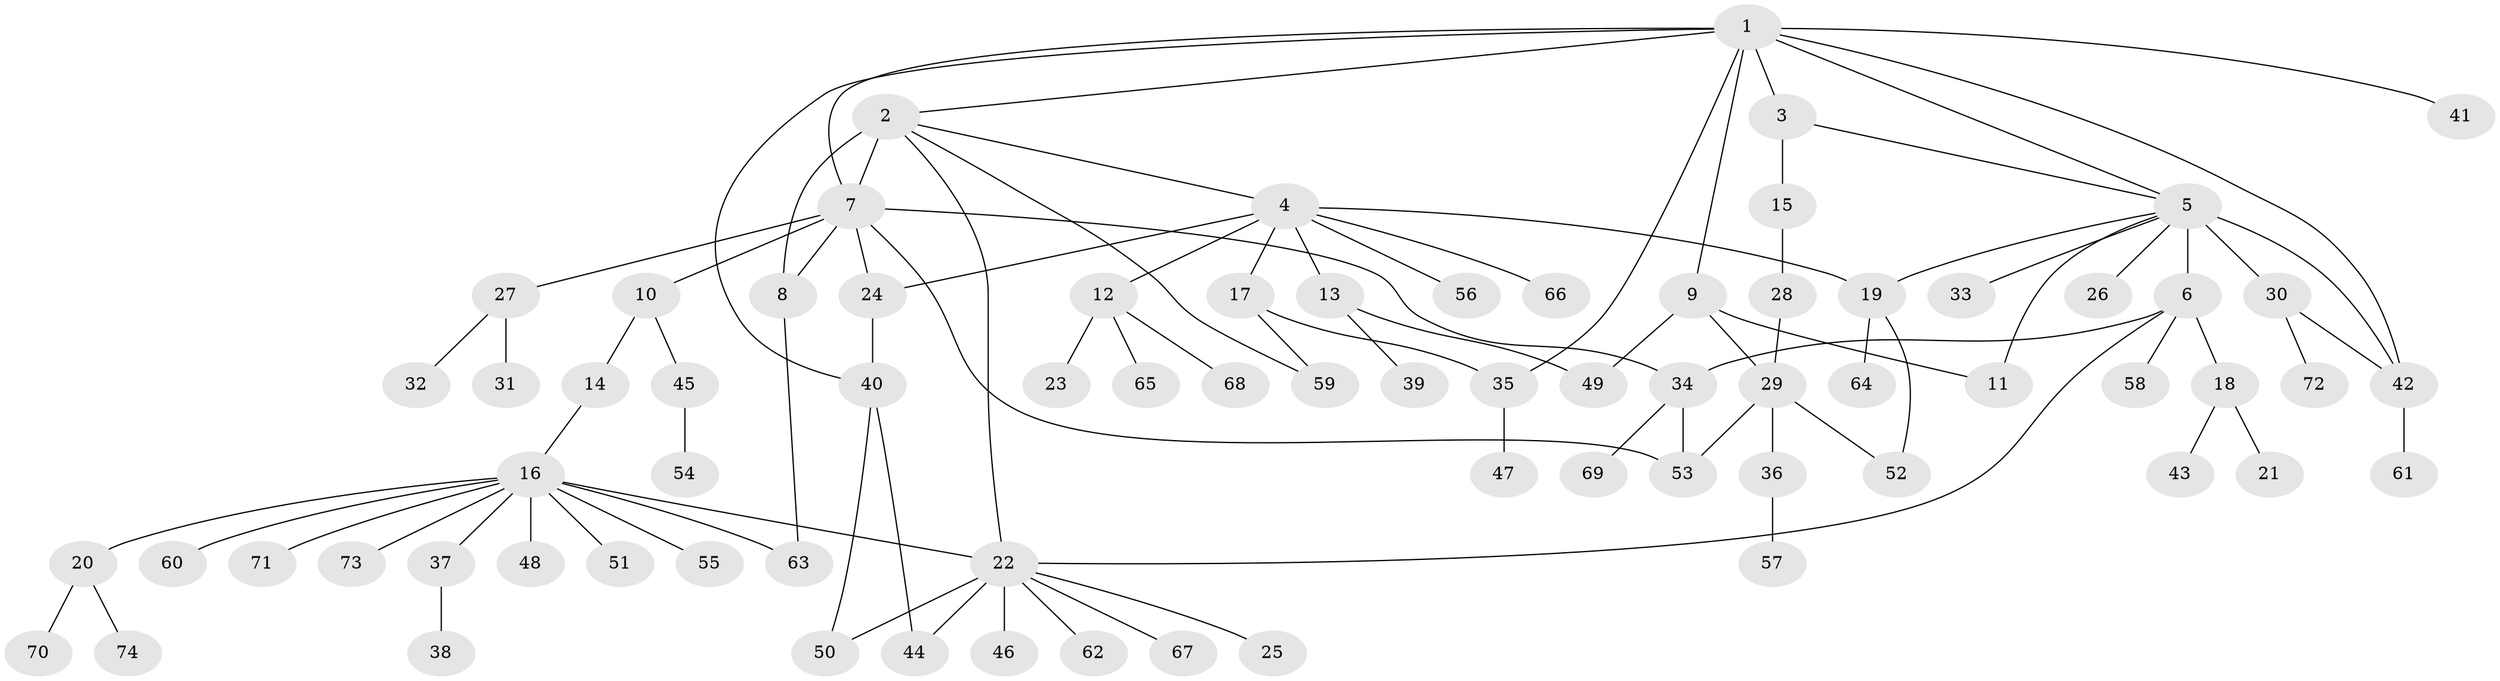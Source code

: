 // original degree distribution, {11: 0.013605442176870748, 8: 0.006802721088435374, 9: 0.006802721088435374, 20: 0.006802721088435374, 2: 0.21768707482993196, 15: 0.006802721088435374, 7: 0.013605442176870748, 1: 0.5850340136054422, 5: 0.034013605442176874, 4: 0.04081632653061224, 3: 0.047619047619047616, 12: 0.006802721088435374, 6: 0.006802721088435374, 10: 0.006802721088435374}
// Generated by graph-tools (version 1.1) at 2025/50/03/04/25 22:50:13]
// undirected, 74 vertices, 95 edges
graph export_dot {
  node [color=gray90,style=filled];
  1;
  2;
  3;
  4;
  5;
  6;
  7;
  8;
  9;
  10;
  11;
  12;
  13;
  14;
  15;
  16;
  17;
  18;
  19;
  20;
  21;
  22;
  23;
  24;
  25;
  26;
  27;
  28;
  29;
  30;
  31;
  32;
  33;
  34;
  35;
  36;
  37;
  38;
  39;
  40;
  41;
  42;
  43;
  44;
  45;
  46;
  47;
  48;
  49;
  50;
  51;
  52;
  53;
  54;
  55;
  56;
  57;
  58;
  59;
  60;
  61;
  62;
  63;
  64;
  65;
  66;
  67;
  68;
  69;
  70;
  71;
  72;
  73;
  74;
  1 -- 2 [weight=1.0];
  1 -- 3 [weight=1.0];
  1 -- 5 [weight=1.0];
  1 -- 7 [weight=1.0];
  1 -- 9 [weight=1.0];
  1 -- 35 [weight=1.0];
  1 -- 40 [weight=1.0];
  1 -- 41 [weight=2.0];
  1 -- 42 [weight=1.0];
  2 -- 4 [weight=1.0];
  2 -- 7 [weight=1.0];
  2 -- 8 [weight=5.0];
  2 -- 22 [weight=1.0];
  2 -- 59 [weight=1.0];
  3 -- 5 [weight=1.0];
  3 -- 15 [weight=5.0];
  4 -- 12 [weight=1.0];
  4 -- 13 [weight=1.0];
  4 -- 17 [weight=1.0];
  4 -- 19 [weight=1.0];
  4 -- 24 [weight=1.0];
  4 -- 56 [weight=1.0];
  4 -- 66 [weight=1.0];
  5 -- 6 [weight=11.0];
  5 -- 11 [weight=1.0];
  5 -- 19 [weight=1.0];
  5 -- 26 [weight=1.0];
  5 -- 30 [weight=1.0];
  5 -- 33 [weight=1.0];
  5 -- 42 [weight=1.0];
  6 -- 18 [weight=1.0];
  6 -- 22 [weight=1.0];
  6 -- 34 [weight=1.0];
  6 -- 58 [weight=1.0];
  7 -- 8 [weight=1.0];
  7 -- 10 [weight=7.0];
  7 -- 24 [weight=1.0];
  7 -- 27 [weight=1.0];
  7 -- 34 [weight=1.0];
  7 -- 53 [weight=1.0];
  8 -- 63 [weight=1.0];
  9 -- 11 [weight=1.0];
  9 -- 29 [weight=1.0];
  9 -- 49 [weight=3.0];
  10 -- 14 [weight=1.0];
  10 -- 45 [weight=1.0];
  12 -- 23 [weight=1.0];
  12 -- 65 [weight=1.0];
  12 -- 68 [weight=1.0];
  13 -- 39 [weight=1.0];
  13 -- 49 [weight=1.0];
  14 -- 16 [weight=1.0];
  15 -- 28 [weight=1.0];
  16 -- 20 [weight=1.0];
  16 -- 22 [weight=1.0];
  16 -- 37 [weight=1.0];
  16 -- 48 [weight=1.0];
  16 -- 51 [weight=1.0];
  16 -- 55 [weight=1.0];
  16 -- 60 [weight=1.0];
  16 -- 63 [weight=1.0];
  16 -- 71 [weight=1.0];
  16 -- 73 [weight=1.0];
  17 -- 35 [weight=1.0];
  17 -- 59 [weight=3.0];
  18 -- 21 [weight=1.0];
  18 -- 43 [weight=1.0];
  19 -- 52 [weight=1.0];
  19 -- 64 [weight=1.0];
  20 -- 70 [weight=1.0];
  20 -- 74 [weight=1.0];
  22 -- 25 [weight=1.0];
  22 -- 44 [weight=1.0];
  22 -- 46 [weight=1.0];
  22 -- 50 [weight=1.0];
  22 -- 62 [weight=1.0];
  22 -- 67 [weight=1.0];
  24 -- 40 [weight=3.0];
  27 -- 31 [weight=1.0];
  27 -- 32 [weight=1.0];
  28 -- 29 [weight=1.0];
  29 -- 36 [weight=1.0];
  29 -- 52 [weight=1.0];
  29 -- 53 [weight=1.0];
  30 -- 42 [weight=1.0];
  30 -- 72 [weight=1.0];
  34 -- 53 [weight=1.0];
  34 -- 69 [weight=1.0];
  35 -- 47 [weight=1.0];
  36 -- 57 [weight=1.0];
  37 -- 38 [weight=1.0];
  40 -- 44 [weight=1.0];
  40 -- 50 [weight=1.0];
  42 -- 61 [weight=1.0];
  45 -- 54 [weight=1.0];
}
